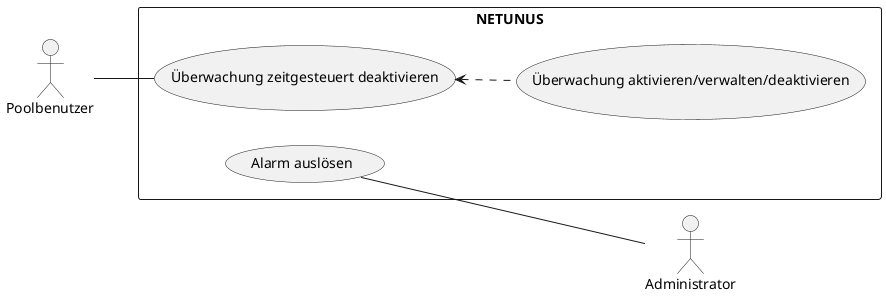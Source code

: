 @startuml
left to right direction
actor Poolbenutzer
actor Administrator
rectangle NETUNUS {
    Poolbenutzer -- (Überwachung zeitgesteuert deaktivieren)
    (Überwachung zeitgesteuert deaktivieren) <.. (Überwachung aktivieren/verwalten/deaktivieren)
    (Alarm auslösen) -- Administrator
}
@enduml
